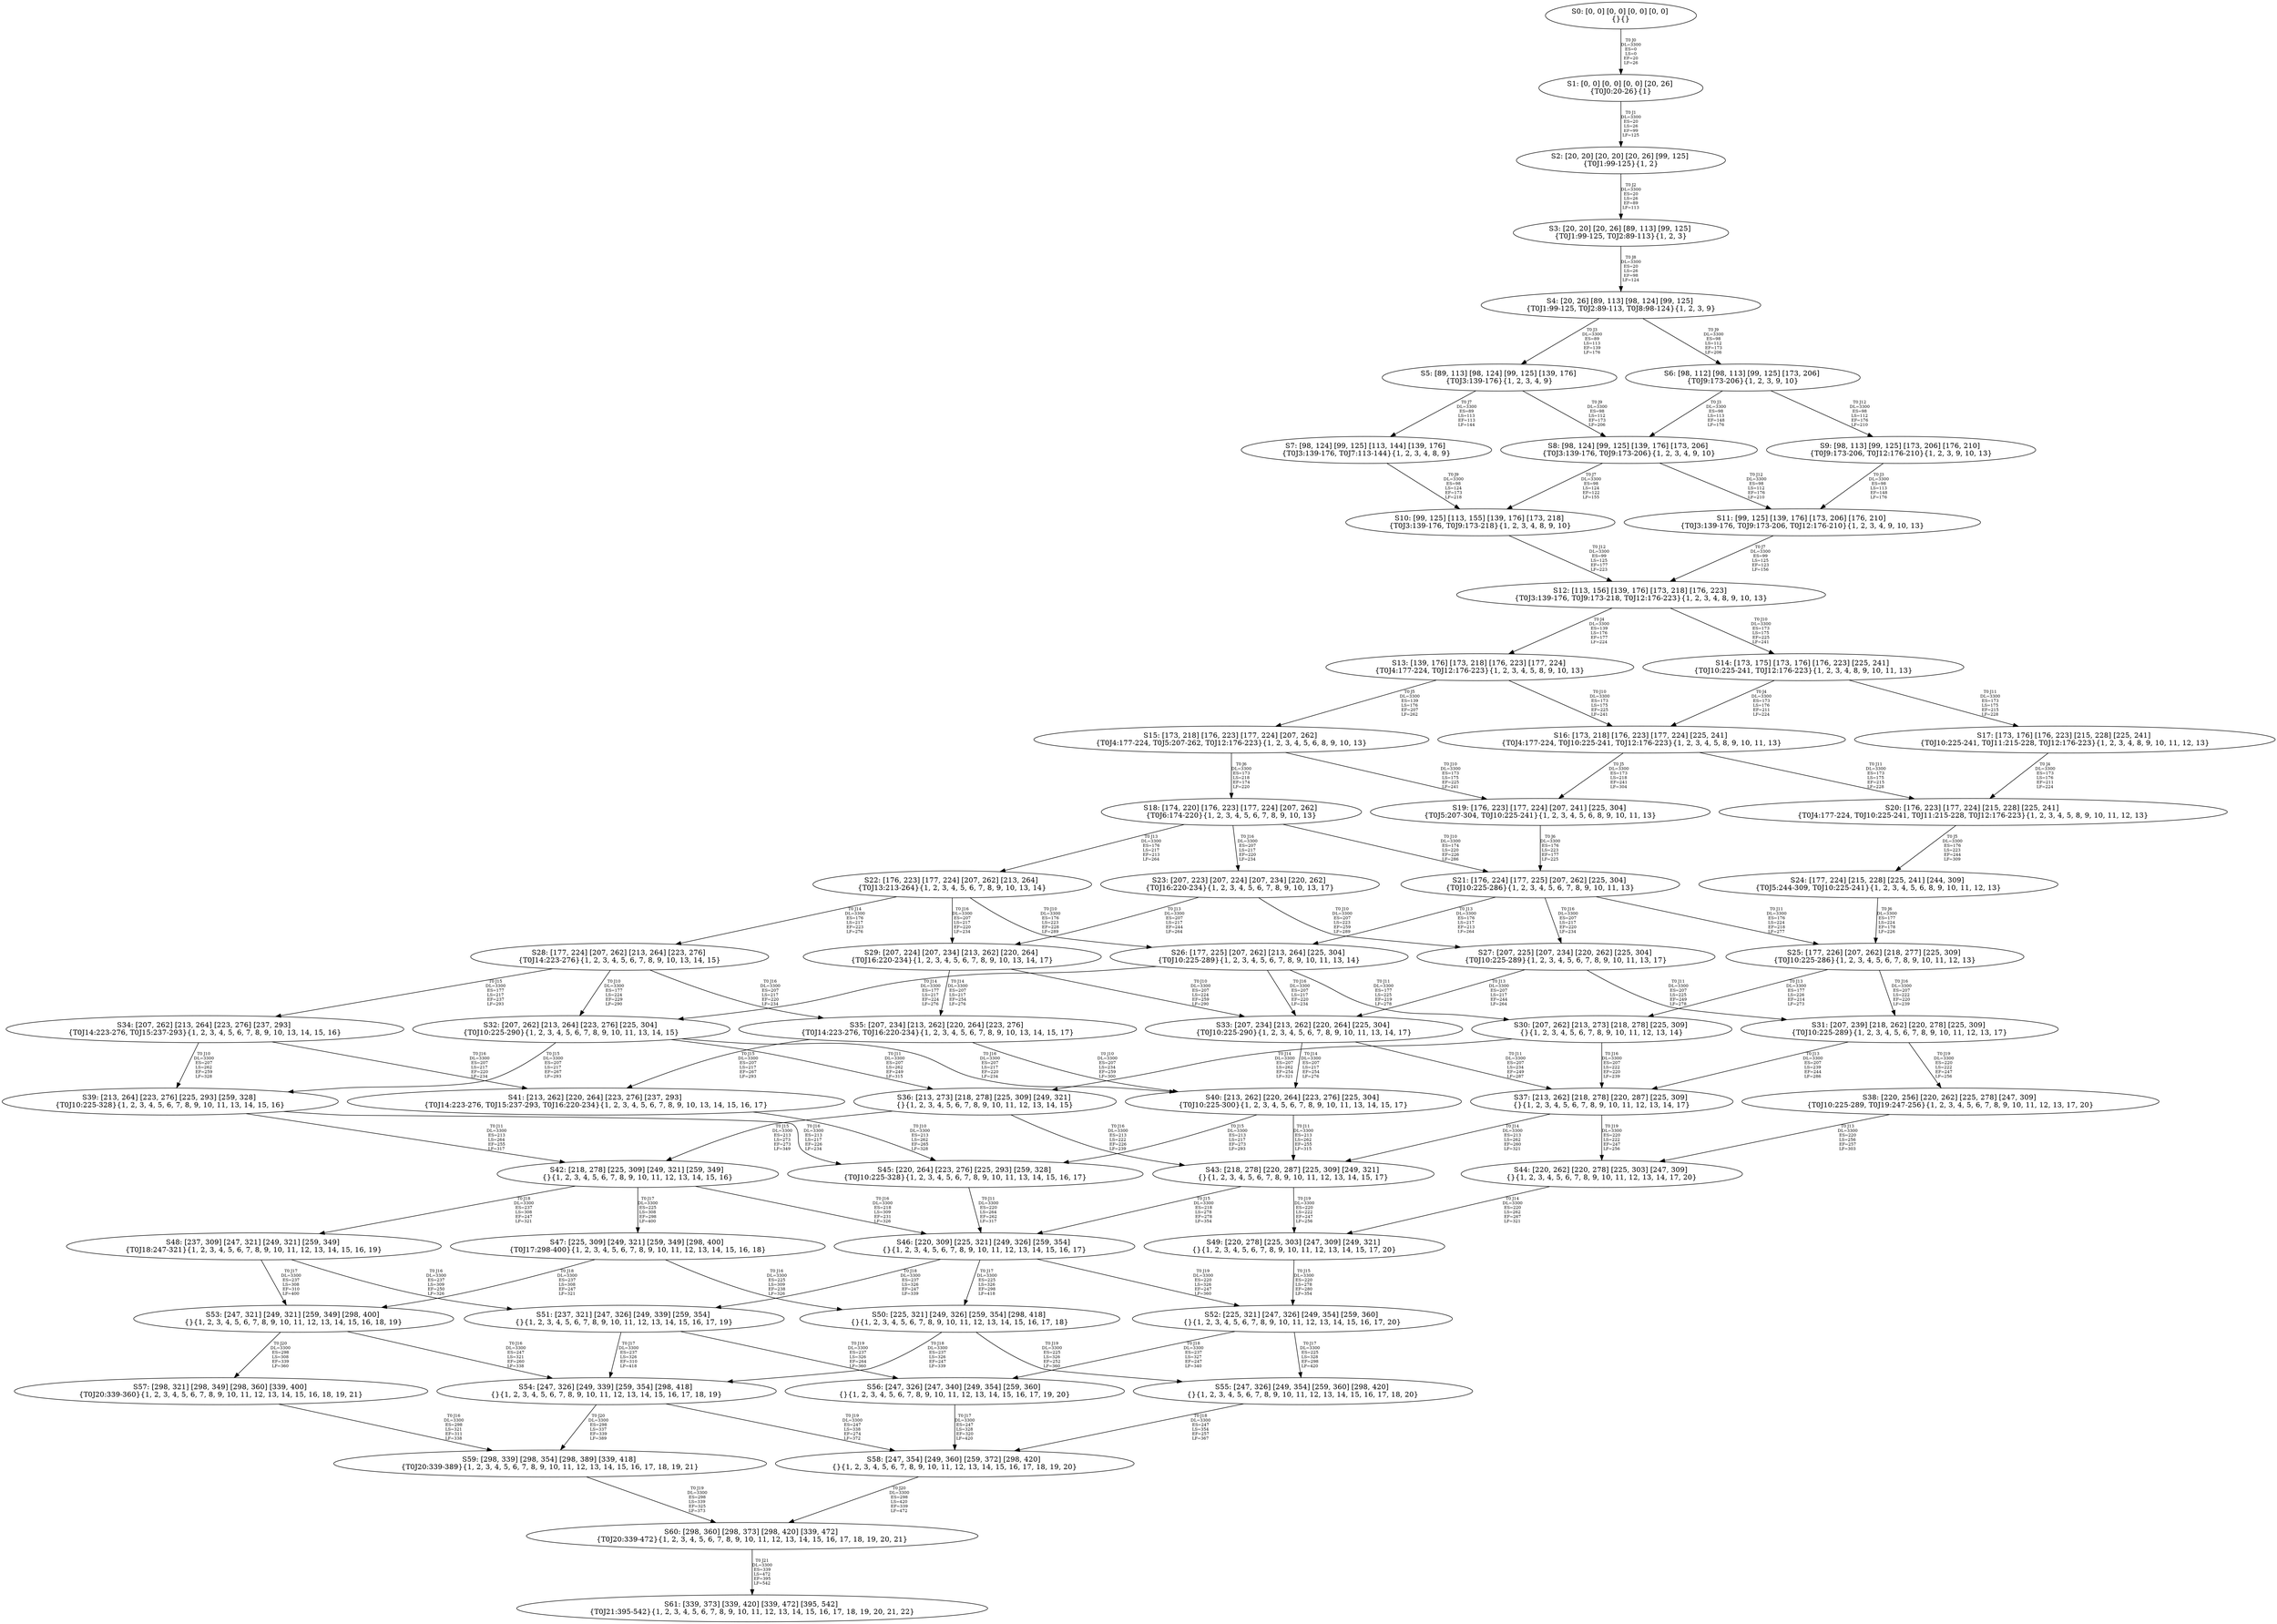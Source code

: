 digraph {
	S0[label="S0: [0, 0] [0, 0] [0, 0] [0, 0] \n{}{}"];
	S1[label="S1: [0, 0] [0, 0] [0, 0] [20, 26] \n{T0J0:20-26}{1}"];
	S2[label="S2: [20, 20] [20, 20] [20, 26] [99, 125] \n{T0J1:99-125}{1, 2}"];
	S3[label="S3: [20, 20] [20, 26] [89, 113] [99, 125] \n{T0J1:99-125, T0J2:89-113}{1, 2, 3}"];
	S4[label="S4: [20, 26] [89, 113] [98, 124] [99, 125] \n{T0J1:99-125, T0J2:89-113, T0J8:98-124}{1, 2, 3, 9}"];
	S5[label="S5: [89, 113] [98, 124] [99, 125] [139, 176] \n{T0J3:139-176}{1, 2, 3, 4, 9}"];
	S6[label="S6: [98, 112] [98, 113] [99, 125] [173, 206] \n{T0J9:173-206}{1, 2, 3, 9, 10}"];
	S7[label="S7: [98, 124] [99, 125] [113, 144] [139, 176] \n{T0J3:139-176, T0J7:113-144}{1, 2, 3, 4, 8, 9}"];
	S8[label="S8: [98, 124] [99, 125] [139, 176] [173, 206] \n{T0J3:139-176, T0J9:173-206}{1, 2, 3, 4, 9, 10}"];
	S9[label="S9: [98, 113] [99, 125] [173, 206] [176, 210] \n{T0J9:173-206, T0J12:176-210}{1, 2, 3, 9, 10, 13}"];
	S10[label="S10: [99, 125] [113, 155] [139, 176] [173, 218] \n{T0J3:139-176, T0J9:173-218}{1, 2, 3, 4, 8, 9, 10}"];
	S11[label="S11: [99, 125] [139, 176] [173, 206] [176, 210] \n{T0J3:139-176, T0J9:173-206, T0J12:176-210}{1, 2, 3, 4, 9, 10, 13}"];
	S12[label="S12: [113, 156] [139, 176] [173, 218] [176, 223] \n{T0J3:139-176, T0J9:173-218, T0J12:176-223}{1, 2, 3, 4, 8, 9, 10, 13}"];
	S13[label="S13: [139, 176] [173, 218] [176, 223] [177, 224] \n{T0J4:177-224, T0J12:176-223}{1, 2, 3, 4, 5, 8, 9, 10, 13}"];
	S14[label="S14: [173, 175] [173, 176] [176, 223] [225, 241] \n{T0J10:225-241, T0J12:176-223}{1, 2, 3, 4, 8, 9, 10, 11, 13}"];
	S15[label="S15: [173, 218] [176, 223] [177, 224] [207, 262] \n{T0J4:177-224, T0J5:207-262, T0J12:176-223}{1, 2, 3, 4, 5, 6, 8, 9, 10, 13}"];
	S16[label="S16: [173, 218] [176, 223] [177, 224] [225, 241] \n{T0J4:177-224, T0J10:225-241, T0J12:176-223}{1, 2, 3, 4, 5, 8, 9, 10, 11, 13}"];
	S17[label="S17: [173, 176] [176, 223] [215, 228] [225, 241] \n{T0J10:225-241, T0J11:215-228, T0J12:176-223}{1, 2, 3, 4, 8, 9, 10, 11, 12, 13}"];
	S18[label="S18: [174, 220] [176, 223] [177, 224] [207, 262] \n{T0J6:174-220}{1, 2, 3, 4, 5, 6, 7, 8, 9, 10, 13}"];
	S19[label="S19: [176, 223] [177, 224] [207, 241] [225, 304] \n{T0J5:207-304, T0J10:225-241}{1, 2, 3, 4, 5, 6, 8, 9, 10, 11, 13}"];
	S20[label="S20: [176, 223] [177, 224] [215, 228] [225, 241] \n{T0J4:177-224, T0J10:225-241, T0J11:215-228, T0J12:176-223}{1, 2, 3, 4, 5, 8, 9, 10, 11, 12, 13}"];
	S21[label="S21: [176, 224] [177, 225] [207, 262] [225, 304] \n{T0J10:225-286}{1, 2, 3, 4, 5, 6, 7, 8, 9, 10, 11, 13}"];
	S22[label="S22: [176, 223] [177, 224] [207, 262] [213, 264] \n{T0J13:213-264}{1, 2, 3, 4, 5, 6, 7, 8, 9, 10, 13, 14}"];
	S23[label="S23: [207, 223] [207, 224] [207, 234] [220, 262] \n{T0J16:220-234}{1, 2, 3, 4, 5, 6, 7, 8, 9, 10, 13, 17}"];
	S24[label="S24: [177, 224] [215, 228] [225, 241] [244, 309] \n{T0J5:244-309, T0J10:225-241}{1, 2, 3, 4, 5, 6, 8, 9, 10, 11, 12, 13}"];
	S25[label="S25: [177, 226] [207, 262] [218, 277] [225, 309] \n{T0J10:225-286}{1, 2, 3, 4, 5, 6, 7, 8, 9, 10, 11, 12, 13}"];
	S26[label="S26: [177, 225] [207, 262] [213, 264] [225, 304] \n{T0J10:225-289}{1, 2, 3, 4, 5, 6, 7, 8, 9, 10, 11, 13, 14}"];
	S27[label="S27: [207, 225] [207, 234] [220, 262] [225, 304] \n{T0J10:225-289}{1, 2, 3, 4, 5, 6, 7, 8, 9, 10, 11, 13, 17}"];
	S28[label="S28: [177, 224] [207, 262] [213, 264] [223, 276] \n{T0J14:223-276}{1, 2, 3, 4, 5, 6, 7, 8, 9, 10, 13, 14, 15}"];
	S29[label="S29: [207, 224] [207, 234] [213, 262] [220, 264] \n{T0J16:220-234}{1, 2, 3, 4, 5, 6, 7, 8, 9, 10, 13, 14, 17}"];
	S30[label="S30: [207, 262] [213, 273] [218, 278] [225, 309] \n{}{1, 2, 3, 4, 5, 6, 7, 8, 9, 10, 11, 12, 13, 14}"];
	S31[label="S31: [207, 239] [218, 262] [220, 278] [225, 309] \n{T0J10:225-289}{1, 2, 3, 4, 5, 6, 7, 8, 9, 10, 11, 12, 13, 17}"];
	S32[label="S32: [207, 262] [213, 264] [223, 276] [225, 304] \n{T0J10:225-290}{1, 2, 3, 4, 5, 6, 7, 8, 9, 10, 11, 13, 14, 15}"];
	S33[label="S33: [207, 234] [213, 262] [220, 264] [225, 304] \n{T0J10:225-290}{1, 2, 3, 4, 5, 6, 7, 8, 9, 10, 11, 13, 14, 17}"];
	S34[label="S34: [207, 262] [213, 264] [223, 276] [237, 293] \n{T0J14:223-276, T0J15:237-293}{1, 2, 3, 4, 5, 6, 7, 8, 9, 10, 13, 14, 15, 16}"];
	S35[label="S35: [207, 234] [213, 262] [220, 264] [223, 276] \n{T0J14:223-276, T0J16:220-234}{1, 2, 3, 4, 5, 6, 7, 8, 9, 10, 13, 14, 15, 17}"];
	S36[label="S36: [213, 273] [218, 278] [225, 309] [249, 321] \n{}{1, 2, 3, 4, 5, 6, 7, 8, 9, 10, 11, 12, 13, 14, 15}"];
	S37[label="S37: [213, 262] [218, 278] [220, 287] [225, 309] \n{}{1, 2, 3, 4, 5, 6, 7, 8, 9, 10, 11, 12, 13, 14, 17}"];
	S38[label="S38: [220, 256] [220, 262] [225, 278] [247, 309] \n{T0J10:225-289, T0J19:247-256}{1, 2, 3, 4, 5, 6, 7, 8, 9, 10, 11, 12, 13, 17, 20}"];
	S39[label="S39: [213, 264] [223, 276] [225, 293] [259, 328] \n{T0J10:225-328}{1, 2, 3, 4, 5, 6, 7, 8, 9, 10, 11, 13, 14, 15, 16}"];
	S40[label="S40: [213, 262] [220, 264] [223, 276] [225, 304] \n{T0J10:225-300}{1, 2, 3, 4, 5, 6, 7, 8, 9, 10, 11, 13, 14, 15, 17}"];
	S41[label="S41: [213, 262] [220, 264] [223, 276] [237, 293] \n{T0J14:223-276, T0J15:237-293, T0J16:220-234}{1, 2, 3, 4, 5, 6, 7, 8, 9, 10, 13, 14, 15, 16, 17}"];
	S42[label="S42: [218, 278] [225, 309] [249, 321] [259, 349] \n{}{1, 2, 3, 4, 5, 6, 7, 8, 9, 10, 11, 12, 13, 14, 15, 16}"];
	S43[label="S43: [218, 278] [220, 287] [225, 309] [249, 321] \n{}{1, 2, 3, 4, 5, 6, 7, 8, 9, 10, 11, 12, 13, 14, 15, 17}"];
	S44[label="S44: [220, 262] [220, 278] [225, 303] [247, 309] \n{}{1, 2, 3, 4, 5, 6, 7, 8, 9, 10, 11, 12, 13, 14, 17, 20}"];
	S45[label="S45: [220, 264] [223, 276] [225, 293] [259, 328] \n{T0J10:225-328}{1, 2, 3, 4, 5, 6, 7, 8, 9, 10, 11, 13, 14, 15, 16, 17}"];
	S46[label="S46: [220, 309] [225, 321] [249, 326] [259, 354] \n{}{1, 2, 3, 4, 5, 6, 7, 8, 9, 10, 11, 12, 13, 14, 15, 16, 17}"];
	S47[label="S47: [225, 309] [249, 321] [259, 349] [298, 400] \n{T0J17:298-400}{1, 2, 3, 4, 5, 6, 7, 8, 9, 10, 11, 12, 13, 14, 15, 16, 18}"];
	S48[label="S48: [237, 309] [247, 321] [249, 321] [259, 349] \n{T0J18:247-321}{1, 2, 3, 4, 5, 6, 7, 8, 9, 10, 11, 12, 13, 14, 15, 16, 19}"];
	S49[label="S49: [220, 278] [225, 303] [247, 309] [249, 321] \n{}{1, 2, 3, 4, 5, 6, 7, 8, 9, 10, 11, 12, 13, 14, 15, 17, 20}"];
	S50[label="S50: [225, 321] [249, 326] [259, 354] [298, 418] \n{}{1, 2, 3, 4, 5, 6, 7, 8, 9, 10, 11, 12, 13, 14, 15, 16, 17, 18}"];
	S51[label="S51: [237, 321] [247, 326] [249, 339] [259, 354] \n{}{1, 2, 3, 4, 5, 6, 7, 8, 9, 10, 11, 12, 13, 14, 15, 16, 17, 19}"];
	S52[label="S52: [225, 321] [247, 326] [249, 354] [259, 360] \n{}{1, 2, 3, 4, 5, 6, 7, 8, 9, 10, 11, 12, 13, 14, 15, 16, 17, 20}"];
	S53[label="S53: [247, 321] [249, 321] [259, 349] [298, 400] \n{}{1, 2, 3, 4, 5, 6, 7, 8, 9, 10, 11, 12, 13, 14, 15, 16, 18, 19}"];
	S54[label="S54: [247, 326] [249, 339] [259, 354] [298, 418] \n{}{1, 2, 3, 4, 5, 6, 7, 8, 9, 10, 11, 12, 13, 14, 15, 16, 17, 18, 19}"];
	S55[label="S55: [247, 326] [249, 354] [259, 360] [298, 420] \n{}{1, 2, 3, 4, 5, 6, 7, 8, 9, 10, 11, 12, 13, 14, 15, 16, 17, 18, 20}"];
	S56[label="S56: [247, 326] [247, 340] [249, 354] [259, 360] \n{}{1, 2, 3, 4, 5, 6, 7, 8, 9, 10, 11, 12, 13, 14, 15, 16, 17, 19, 20}"];
	S57[label="S57: [298, 321] [298, 349] [298, 360] [339, 400] \n{T0J20:339-360}{1, 2, 3, 4, 5, 6, 7, 8, 9, 10, 11, 12, 13, 14, 15, 16, 18, 19, 21}"];
	S58[label="S58: [247, 354] [249, 360] [259, 372] [298, 420] \n{}{1, 2, 3, 4, 5, 6, 7, 8, 9, 10, 11, 12, 13, 14, 15, 16, 17, 18, 19, 20}"];
	S59[label="S59: [298, 339] [298, 354] [298, 389] [339, 418] \n{T0J20:339-389}{1, 2, 3, 4, 5, 6, 7, 8, 9, 10, 11, 12, 13, 14, 15, 16, 17, 18, 19, 21}"];
	S60[label="S60: [298, 360] [298, 373] [298, 420] [339, 472] \n{T0J20:339-472}{1, 2, 3, 4, 5, 6, 7, 8, 9, 10, 11, 12, 13, 14, 15, 16, 17, 18, 19, 20, 21}"];
	S61[label="S61: [339, 373] [339, 420] [339, 472] [395, 542] \n{T0J21:395-542}{1, 2, 3, 4, 5, 6, 7, 8, 9, 10, 11, 12, 13, 14, 15, 16, 17, 18, 19, 20, 21, 22}"];
	S0 -> S1[label="T0 J0\nDL=3300\nES=0\nLS=0\nEF=20\nLF=26",fontsize=8];
	S1 -> S2[label="T0 J1\nDL=3300\nES=20\nLS=26\nEF=99\nLF=125",fontsize=8];
	S2 -> S3[label="T0 J2\nDL=3300\nES=20\nLS=26\nEF=89\nLF=113",fontsize=8];
	S3 -> S4[label="T0 J8\nDL=3300\nES=20\nLS=26\nEF=98\nLF=124",fontsize=8];
	S4 -> S5[label="T0 J3\nDL=3300\nES=89\nLS=113\nEF=139\nLF=176",fontsize=8];
	S4 -> S6[label="T0 J9\nDL=3300\nES=98\nLS=112\nEF=173\nLF=206",fontsize=8];
	S5 -> S7[label="T0 J7\nDL=3300\nES=89\nLS=113\nEF=113\nLF=144",fontsize=8];
	S5 -> S8[label="T0 J9\nDL=3300\nES=98\nLS=112\nEF=173\nLF=206",fontsize=8];
	S6 -> S8[label="T0 J3\nDL=3300\nES=98\nLS=113\nEF=148\nLF=176",fontsize=8];
	S6 -> S9[label="T0 J12\nDL=3300\nES=98\nLS=112\nEF=176\nLF=210",fontsize=8];
	S7 -> S10[label="T0 J9\nDL=3300\nES=98\nLS=124\nEF=173\nLF=218",fontsize=8];
	S8 -> S10[label="T0 J7\nDL=3300\nES=98\nLS=124\nEF=122\nLF=155",fontsize=8];
	S8 -> S11[label="T0 J12\nDL=3300\nES=98\nLS=112\nEF=176\nLF=210",fontsize=8];
	S9 -> S11[label="T0 J3\nDL=3300\nES=98\nLS=113\nEF=148\nLF=176",fontsize=8];
	S10 -> S12[label="T0 J12\nDL=3300\nES=99\nLS=125\nEF=177\nLF=223",fontsize=8];
	S11 -> S12[label="T0 J7\nDL=3300\nES=99\nLS=125\nEF=123\nLF=156",fontsize=8];
	S12 -> S13[label="T0 J4\nDL=3300\nES=139\nLS=176\nEF=177\nLF=224",fontsize=8];
	S12 -> S14[label="T0 J10\nDL=3300\nES=173\nLS=175\nEF=225\nLF=241",fontsize=8];
	S13 -> S15[label="T0 J5\nDL=3300\nES=139\nLS=176\nEF=207\nLF=262",fontsize=8];
	S13 -> S16[label="T0 J10\nDL=3300\nES=173\nLS=175\nEF=225\nLF=241",fontsize=8];
	S14 -> S16[label="T0 J4\nDL=3300\nES=173\nLS=176\nEF=211\nLF=224",fontsize=8];
	S14 -> S17[label="T0 J11\nDL=3300\nES=173\nLS=175\nEF=215\nLF=228",fontsize=8];
	S15 -> S18[label="T0 J6\nDL=3300\nES=173\nLS=218\nEF=174\nLF=220",fontsize=8];
	S15 -> S19[label="T0 J10\nDL=3300\nES=173\nLS=175\nEF=225\nLF=241",fontsize=8];
	S16 -> S19[label="T0 J5\nDL=3300\nES=173\nLS=218\nEF=241\nLF=304",fontsize=8];
	S16 -> S20[label="T0 J11\nDL=3300\nES=173\nLS=175\nEF=215\nLF=228",fontsize=8];
	S17 -> S20[label="T0 J4\nDL=3300\nES=173\nLS=176\nEF=211\nLF=224",fontsize=8];
	S18 -> S21[label="T0 J10\nDL=3300\nES=174\nLS=220\nEF=226\nLF=286",fontsize=8];
	S18 -> S22[label="T0 J13\nDL=3300\nES=176\nLS=217\nEF=213\nLF=264",fontsize=8];
	S18 -> S23[label="T0 J16\nDL=3300\nES=207\nLS=217\nEF=220\nLF=234",fontsize=8];
	S19 -> S21[label="T0 J6\nDL=3300\nES=176\nLS=223\nEF=177\nLF=225",fontsize=8];
	S20 -> S24[label="T0 J5\nDL=3300\nES=176\nLS=223\nEF=244\nLF=309",fontsize=8];
	S21 -> S25[label="T0 J11\nDL=3300\nES=176\nLS=224\nEF=218\nLF=277",fontsize=8];
	S21 -> S26[label="T0 J13\nDL=3300\nES=176\nLS=217\nEF=213\nLF=264",fontsize=8];
	S21 -> S27[label="T0 J16\nDL=3300\nES=207\nLS=217\nEF=220\nLF=234",fontsize=8];
	S22 -> S26[label="T0 J10\nDL=3300\nES=176\nLS=223\nEF=228\nLF=289",fontsize=8];
	S22 -> S28[label="T0 J14\nDL=3300\nES=176\nLS=217\nEF=223\nLF=276",fontsize=8];
	S22 -> S29[label="T0 J16\nDL=3300\nES=207\nLS=217\nEF=220\nLF=234",fontsize=8];
	S23 -> S27[label="T0 J10\nDL=3300\nES=207\nLS=223\nEF=259\nLF=289",fontsize=8];
	S23 -> S29[label="T0 J13\nDL=3300\nES=207\nLS=217\nEF=244\nLF=264",fontsize=8];
	S24 -> S25[label="T0 J6\nDL=3300\nES=177\nLS=224\nEF=178\nLF=226",fontsize=8];
	S25 -> S30[label="T0 J13\nDL=3300\nES=177\nLS=226\nEF=214\nLF=273",fontsize=8];
	S25 -> S31[label="T0 J16\nDL=3300\nES=207\nLS=222\nEF=220\nLF=239",fontsize=8];
	S26 -> S30[label="T0 J11\nDL=3300\nES=177\nLS=225\nEF=219\nLF=278",fontsize=8];
	S26 -> S32[label="T0 J14\nDL=3300\nES=177\nLS=217\nEF=224\nLF=276",fontsize=8];
	S26 -> S33[label="T0 J16\nDL=3300\nES=207\nLS=217\nEF=220\nLF=234",fontsize=8];
	S27 -> S31[label="T0 J11\nDL=3300\nES=207\nLS=225\nEF=249\nLF=278",fontsize=8];
	S27 -> S33[label="T0 J13\nDL=3300\nES=207\nLS=217\nEF=244\nLF=264",fontsize=8];
	S28 -> S32[label="T0 J10\nDL=3300\nES=177\nLS=224\nEF=229\nLF=290",fontsize=8];
	S28 -> S34[label="T0 J15\nDL=3300\nES=177\nLS=217\nEF=237\nLF=293",fontsize=8];
	S28 -> S35[label="T0 J16\nDL=3300\nES=207\nLS=217\nEF=220\nLF=234",fontsize=8];
	S29 -> S33[label="T0 J10\nDL=3300\nES=207\nLS=224\nEF=259\nLF=290",fontsize=8];
	S29 -> S35[label="T0 J14\nDL=3300\nES=207\nLS=217\nEF=254\nLF=276",fontsize=8];
	S30 -> S36[label="T0 J14\nDL=3300\nES=207\nLS=262\nEF=254\nLF=321",fontsize=8];
	S30 -> S37[label="T0 J16\nDL=3300\nES=207\nLS=222\nEF=220\nLF=239",fontsize=8];
	S31 -> S37[label="T0 J13\nDL=3300\nES=207\nLS=239\nEF=244\nLF=286",fontsize=8];
	S31 -> S38[label="T0 J19\nDL=3300\nES=220\nLS=222\nEF=247\nLF=256",fontsize=8];
	S32 -> S36[label="T0 J11\nDL=3300\nES=207\nLS=262\nEF=249\nLF=315",fontsize=8];
	S32 -> S39[label="T0 J15\nDL=3300\nES=207\nLS=217\nEF=267\nLF=293",fontsize=8];
	S32 -> S40[label="T0 J16\nDL=3300\nES=207\nLS=217\nEF=220\nLF=234",fontsize=8];
	S33 -> S37[label="T0 J11\nDL=3300\nES=207\nLS=234\nEF=249\nLF=287",fontsize=8];
	S33 -> S40[label="T0 J14\nDL=3300\nES=207\nLS=217\nEF=254\nLF=276",fontsize=8];
	S34 -> S39[label="T0 J10\nDL=3300\nES=207\nLS=262\nEF=259\nLF=328",fontsize=8];
	S34 -> S41[label="T0 J16\nDL=3300\nES=207\nLS=217\nEF=220\nLF=234",fontsize=8];
	S35 -> S40[label="T0 J10\nDL=3300\nES=207\nLS=234\nEF=259\nLF=300",fontsize=8];
	S35 -> S41[label="T0 J15\nDL=3300\nES=207\nLS=217\nEF=267\nLF=293",fontsize=8];
	S36 -> S42[label="T0 J15\nDL=3300\nES=213\nLS=273\nEF=273\nLF=349",fontsize=8];
	S36 -> S43[label="T0 J16\nDL=3300\nES=213\nLS=222\nEF=226\nLF=239",fontsize=8];
	S37 -> S43[label="T0 J14\nDL=3300\nES=213\nLS=262\nEF=260\nLF=321",fontsize=8];
	S37 -> S44[label="T0 J19\nDL=3300\nES=220\nLS=222\nEF=247\nLF=256",fontsize=8];
	S38 -> S44[label="T0 J13\nDL=3300\nES=220\nLS=256\nEF=257\nLF=303",fontsize=8];
	S39 -> S42[label="T0 J11\nDL=3300\nES=213\nLS=264\nEF=255\nLF=317",fontsize=8];
	S39 -> S45[label="T0 J16\nDL=3300\nES=213\nLS=217\nEF=226\nLF=234",fontsize=8];
	S40 -> S43[label="T0 J11\nDL=3300\nES=213\nLS=262\nEF=255\nLF=315",fontsize=8];
	S40 -> S45[label="T0 J15\nDL=3300\nES=213\nLS=217\nEF=273\nLF=293",fontsize=8];
	S41 -> S45[label="T0 J10\nDL=3300\nES=213\nLS=262\nEF=265\nLF=328",fontsize=8];
	S42 -> S46[label="T0 J16\nDL=3300\nES=218\nLS=309\nEF=231\nLF=326",fontsize=8];
	S42 -> S47[label="T0 J17\nDL=3300\nES=225\nLS=308\nEF=298\nLF=400",fontsize=8];
	S42 -> S48[label="T0 J18\nDL=3300\nES=237\nLS=308\nEF=247\nLF=321",fontsize=8];
	S43 -> S46[label="T0 J15\nDL=3300\nES=218\nLS=278\nEF=278\nLF=354",fontsize=8];
	S43 -> S49[label="T0 J19\nDL=3300\nES=220\nLS=222\nEF=247\nLF=256",fontsize=8];
	S44 -> S49[label="T0 J14\nDL=3300\nES=220\nLS=262\nEF=267\nLF=321",fontsize=8];
	S45 -> S46[label="T0 J11\nDL=3300\nES=220\nLS=264\nEF=262\nLF=317",fontsize=8];
	S46 -> S50[label="T0 J17\nDL=3300\nES=225\nLS=326\nEF=298\nLF=418",fontsize=8];
	S46 -> S51[label="T0 J18\nDL=3300\nES=237\nLS=326\nEF=247\nLF=339",fontsize=8];
	S46 -> S52[label="T0 J19\nDL=3300\nES=220\nLS=326\nEF=247\nLF=360",fontsize=8];
	S47 -> S50[label="T0 J16\nDL=3300\nES=225\nLS=309\nEF=238\nLF=326",fontsize=8];
	S47 -> S53[label="T0 J18\nDL=3300\nES=237\nLS=308\nEF=247\nLF=321",fontsize=8];
	S48 -> S51[label="T0 J16\nDL=3300\nES=237\nLS=309\nEF=250\nLF=326",fontsize=8];
	S48 -> S53[label="T0 J17\nDL=3300\nES=237\nLS=308\nEF=310\nLF=400",fontsize=8];
	S49 -> S52[label="T0 J15\nDL=3300\nES=220\nLS=278\nEF=280\nLF=354",fontsize=8];
	S50 -> S54[label="T0 J18\nDL=3300\nES=237\nLS=326\nEF=247\nLF=339",fontsize=8];
	S50 -> S55[label="T0 J19\nDL=3300\nES=225\nLS=326\nEF=252\nLF=360",fontsize=8];
	S51 -> S54[label="T0 J17\nDL=3300\nES=237\nLS=326\nEF=310\nLF=418",fontsize=8];
	S51 -> S56[label="T0 J19\nDL=3300\nES=237\nLS=326\nEF=264\nLF=360",fontsize=8];
	S52 -> S55[label="T0 J17\nDL=3300\nES=225\nLS=328\nEF=298\nLF=420",fontsize=8];
	S52 -> S56[label="T0 J18\nDL=3300\nES=237\nLS=327\nEF=247\nLF=340",fontsize=8];
	S53 -> S54[label="T0 J16\nDL=3300\nES=247\nLS=321\nEF=260\nLF=338",fontsize=8];
	S53 -> S57[label="T0 J20\nDL=3300\nES=298\nLS=308\nEF=339\nLF=360",fontsize=8];
	S54 -> S58[label="T0 J19\nDL=3300\nES=247\nLS=338\nEF=274\nLF=372",fontsize=8];
	S54 -> S59[label="T0 J20\nDL=3300\nES=298\nLS=337\nEF=339\nLF=389",fontsize=8];
	S55 -> S58[label="T0 J18\nDL=3300\nES=247\nLS=354\nEF=257\nLF=367",fontsize=8];
	S56 -> S58[label="T0 J17\nDL=3300\nES=247\nLS=328\nEF=320\nLF=420",fontsize=8];
	S57 -> S59[label="T0 J16\nDL=3300\nES=298\nLS=321\nEF=311\nLF=338",fontsize=8];
	S58 -> S60[label="T0 J20\nDL=3300\nES=298\nLS=420\nEF=339\nLF=472",fontsize=8];
	S59 -> S60[label="T0 J19\nDL=3300\nES=298\nLS=339\nEF=325\nLF=373",fontsize=8];
	S60 -> S61[label="T0 J21\nDL=3300\nES=339\nLS=472\nEF=395\nLF=542",fontsize=8];
}
